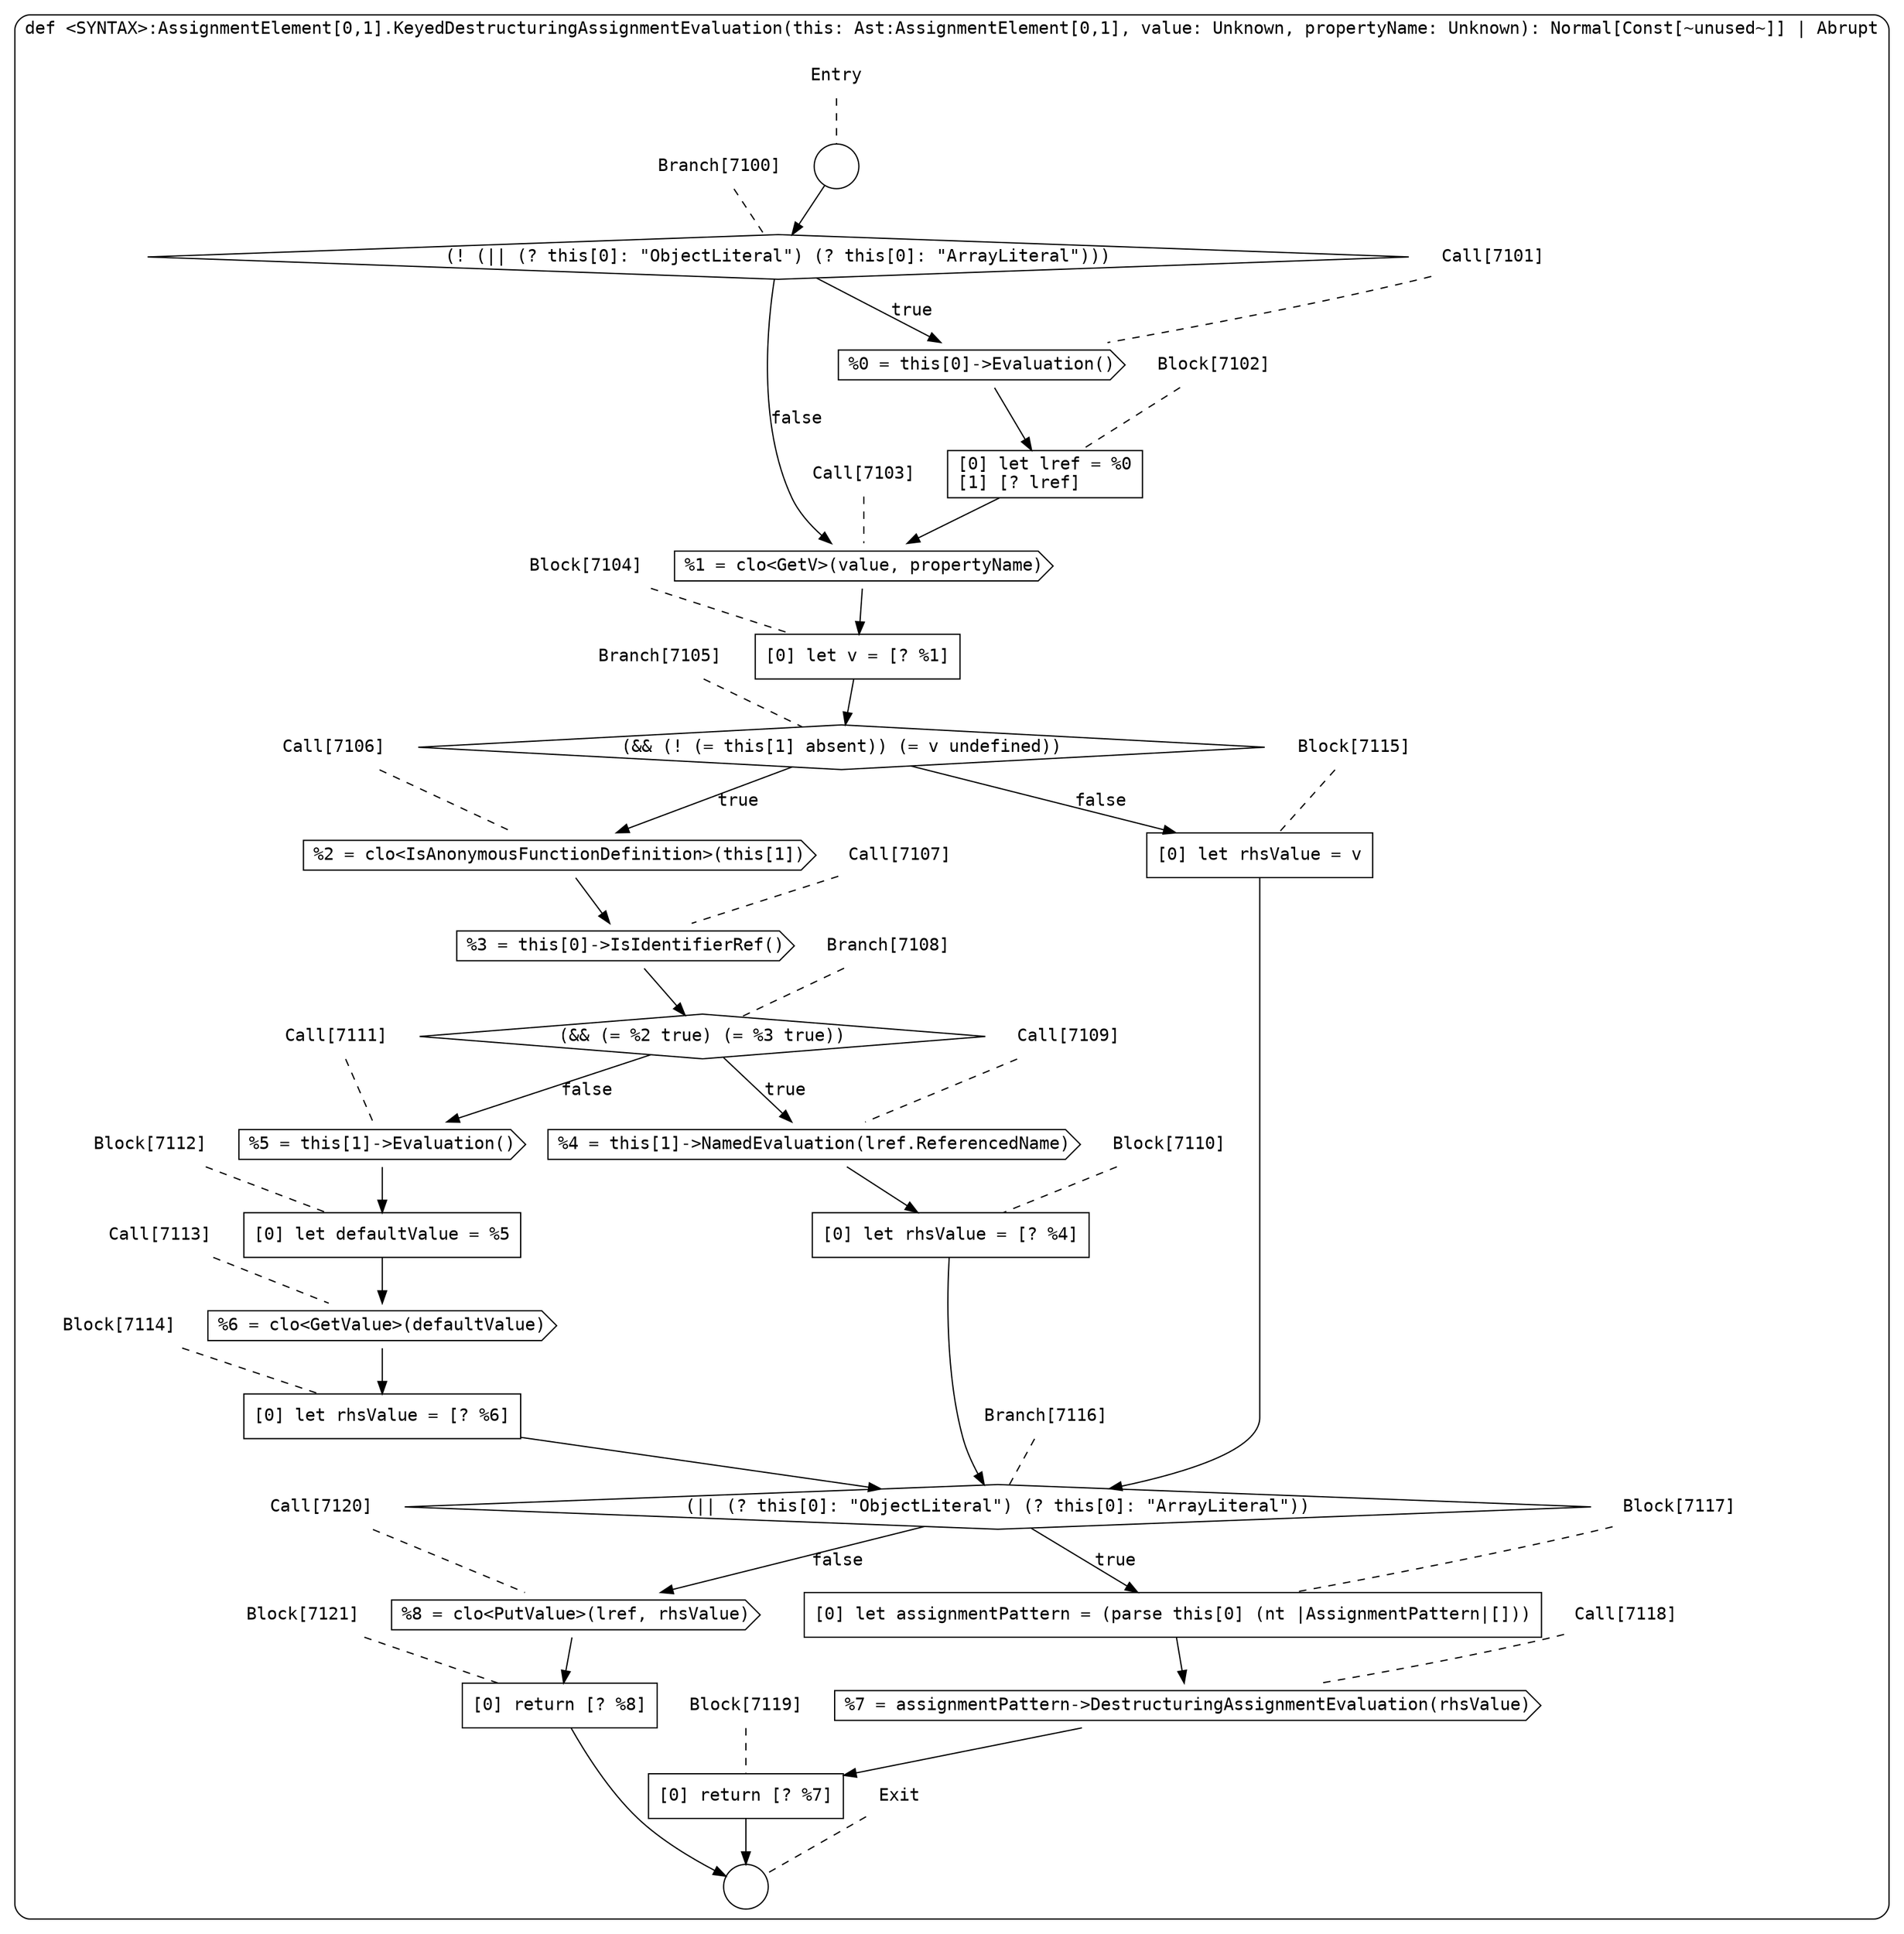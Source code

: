 digraph {
  graph [fontname = "Consolas"]
  node [fontname = "Consolas"]
  edge [fontname = "Consolas"]
  subgraph cluster1374 {
    label = "def <SYNTAX>:AssignmentElement[0,1].KeyedDestructuringAssignmentEvaluation(this: Ast:AssignmentElement[0,1], value: Unknown, propertyName: Unknown): Normal[Const[~unused~]] | Abrupt"
    style = rounded
    cluster1374_entry_name [shape=none, label=<<font color="black">Entry</font>>]
    cluster1374_entry_name -> cluster1374_entry [arrowhead=none, color="black", style=dashed]
    cluster1374_entry [shape=circle label=" " color="black" fillcolor="white" style=filled]
    cluster1374_entry -> node7100 [color="black"]
    cluster1374_exit_name [shape=none, label=<<font color="black">Exit</font>>]
    cluster1374_exit_name -> cluster1374_exit [arrowhead=none, color="black", style=dashed]
    cluster1374_exit [shape=circle label=" " color="black" fillcolor="white" style=filled]
    node7100_name [shape=none, label=<<font color="black">Branch[7100]</font>>]
    node7100_name -> node7100 [arrowhead=none, color="black", style=dashed]
    node7100 [shape=diamond, label=<<font color="black">(! (|| (? this[0]: &quot;ObjectLiteral&quot;) (? this[0]: &quot;ArrayLiteral&quot;)))</font>> color="black" fillcolor="white", style=filled]
    node7100 -> node7101 [label=<<font color="black">true</font>> color="black"]
    node7100 -> node7103 [label=<<font color="black">false</font>> color="black"]
    node7101_name [shape=none, label=<<font color="black">Call[7101]</font>>]
    node7101_name -> node7101 [arrowhead=none, color="black", style=dashed]
    node7101 [shape=cds, label=<<font color="black">%0 = this[0]-&gt;Evaluation()</font>> color="black" fillcolor="white", style=filled]
    node7101 -> node7102 [color="black"]
    node7103_name [shape=none, label=<<font color="black">Call[7103]</font>>]
    node7103_name -> node7103 [arrowhead=none, color="black", style=dashed]
    node7103 [shape=cds, label=<<font color="black">%1 = clo&lt;GetV&gt;(value, propertyName)</font>> color="black" fillcolor="white", style=filled]
    node7103 -> node7104 [color="black"]
    node7102_name [shape=none, label=<<font color="black">Block[7102]</font>>]
    node7102_name -> node7102 [arrowhead=none, color="black", style=dashed]
    node7102 [shape=box, label=<<font color="black">[0] let lref = %0<BR ALIGN="LEFT"/>[1] [? lref]<BR ALIGN="LEFT"/></font>> color="black" fillcolor="white", style=filled]
    node7102 -> node7103 [color="black"]
    node7104_name [shape=none, label=<<font color="black">Block[7104]</font>>]
    node7104_name -> node7104 [arrowhead=none, color="black", style=dashed]
    node7104 [shape=box, label=<<font color="black">[0] let v = [? %1]<BR ALIGN="LEFT"/></font>> color="black" fillcolor="white", style=filled]
    node7104 -> node7105 [color="black"]
    node7105_name [shape=none, label=<<font color="black">Branch[7105]</font>>]
    node7105_name -> node7105 [arrowhead=none, color="black", style=dashed]
    node7105 [shape=diamond, label=<<font color="black">(&amp;&amp; (! (= this[1] absent)) (= v undefined))</font>> color="black" fillcolor="white", style=filled]
    node7105 -> node7106 [label=<<font color="black">true</font>> color="black"]
    node7105 -> node7115 [label=<<font color="black">false</font>> color="black"]
    node7106_name [shape=none, label=<<font color="black">Call[7106]</font>>]
    node7106_name -> node7106 [arrowhead=none, color="black", style=dashed]
    node7106 [shape=cds, label=<<font color="black">%2 = clo&lt;IsAnonymousFunctionDefinition&gt;(this[1])</font>> color="black" fillcolor="white", style=filled]
    node7106 -> node7107 [color="black"]
    node7115_name [shape=none, label=<<font color="black">Block[7115]</font>>]
    node7115_name -> node7115 [arrowhead=none, color="black", style=dashed]
    node7115 [shape=box, label=<<font color="black">[0] let rhsValue = v<BR ALIGN="LEFT"/></font>> color="black" fillcolor="white", style=filled]
    node7115 -> node7116 [color="black"]
    node7107_name [shape=none, label=<<font color="black">Call[7107]</font>>]
    node7107_name -> node7107 [arrowhead=none, color="black", style=dashed]
    node7107 [shape=cds, label=<<font color="black">%3 = this[0]-&gt;IsIdentifierRef()</font>> color="black" fillcolor="white", style=filled]
    node7107 -> node7108 [color="black"]
    node7116_name [shape=none, label=<<font color="black">Branch[7116]</font>>]
    node7116_name -> node7116 [arrowhead=none, color="black", style=dashed]
    node7116 [shape=diamond, label=<<font color="black">(|| (? this[0]: &quot;ObjectLiteral&quot;) (? this[0]: &quot;ArrayLiteral&quot;))</font>> color="black" fillcolor="white", style=filled]
    node7116 -> node7117 [label=<<font color="black">true</font>> color="black"]
    node7116 -> node7120 [label=<<font color="black">false</font>> color="black"]
    node7108_name [shape=none, label=<<font color="black">Branch[7108]</font>>]
    node7108_name -> node7108 [arrowhead=none, color="black", style=dashed]
    node7108 [shape=diamond, label=<<font color="black">(&amp;&amp; (= %2 true) (= %3 true))</font>> color="black" fillcolor="white", style=filled]
    node7108 -> node7109 [label=<<font color="black">true</font>> color="black"]
    node7108 -> node7111 [label=<<font color="black">false</font>> color="black"]
    node7117_name [shape=none, label=<<font color="black">Block[7117]</font>>]
    node7117_name -> node7117 [arrowhead=none, color="black", style=dashed]
    node7117 [shape=box, label=<<font color="black">[0] let assignmentPattern = (parse this[0] (nt |AssignmentPattern|[]))<BR ALIGN="LEFT"/></font>> color="black" fillcolor="white", style=filled]
    node7117 -> node7118 [color="black"]
    node7120_name [shape=none, label=<<font color="black">Call[7120]</font>>]
    node7120_name -> node7120 [arrowhead=none, color="black", style=dashed]
    node7120 [shape=cds, label=<<font color="black">%8 = clo&lt;PutValue&gt;(lref, rhsValue)</font>> color="black" fillcolor="white", style=filled]
    node7120 -> node7121 [color="black"]
    node7109_name [shape=none, label=<<font color="black">Call[7109]</font>>]
    node7109_name -> node7109 [arrowhead=none, color="black", style=dashed]
    node7109 [shape=cds, label=<<font color="black">%4 = this[1]-&gt;NamedEvaluation(lref.ReferencedName)</font>> color="black" fillcolor="white", style=filled]
    node7109 -> node7110 [color="black"]
    node7111_name [shape=none, label=<<font color="black">Call[7111]</font>>]
    node7111_name -> node7111 [arrowhead=none, color="black", style=dashed]
    node7111 [shape=cds, label=<<font color="black">%5 = this[1]-&gt;Evaluation()</font>> color="black" fillcolor="white", style=filled]
    node7111 -> node7112 [color="black"]
    node7118_name [shape=none, label=<<font color="black">Call[7118]</font>>]
    node7118_name -> node7118 [arrowhead=none, color="black", style=dashed]
    node7118 [shape=cds, label=<<font color="black">%7 = assignmentPattern-&gt;DestructuringAssignmentEvaluation(rhsValue)</font>> color="black" fillcolor="white", style=filled]
    node7118 -> node7119 [color="black"]
    node7121_name [shape=none, label=<<font color="black">Block[7121]</font>>]
    node7121_name -> node7121 [arrowhead=none, color="black", style=dashed]
    node7121 [shape=box, label=<<font color="black">[0] return [? %8]<BR ALIGN="LEFT"/></font>> color="black" fillcolor="white", style=filled]
    node7121 -> cluster1374_exit [color="black"]
    node7110_name [shape=none, label=<<font color="black">Block[7110]</font>>]
    node7110_name -> node7110 [arrowhead=none, color="black", style=dashed]
    node7110 [shape=box, label=<<font color="black">[0] let rhsValue = [? %4]<BR ALIGN="LEFT"/></font>> color="black" fillcolor="white", style=filled]
    node7110 -> node7116 [color="black"]
    node7112_name [shape=none, label=<<font color="black">Block[7112]</font>>]
    node7112_name -> node7112 [arrowhead=none, color="black", style=dashed]
    node7112 [shape=box, label=<<font color="black">[0] let defaultValue = %5<BR ALIGN="LEFT"/></font>> color="black" fillcolor="white", style=filled]
    node7112 -> node7113 [color="black"]
    node7119_name [shape=none, label=<<font color="black">Block[7119]</font>>]
    node7119_name -> node7119 [arrowhead=none, color="black", style=dashed]
    node7119 [shape=box, label=<<font color="black">[0] return [? %7]<BR ALIGN="LEFT"/></font>> color="black" fillcolor="white", style=filled]
    node7119 -> cluster1374_exit [color="black"]
    node7113_name [shape=none, label=<<font color="black">Call[7113]</font>>]
    node7113_name -> node7113 [arrowhead=none, color="black", style=dashed]
    node7113 [shape=cds, label=<<font color="black">%6 = clo&lt;GetValue&gt;(defaultValue)</font>> color="black" fillcolor="white", style=filled]
    node7113 -> node7114 [color="black"]
    node7114_name [shape=none, label=<<font color="black">Block[7114]</font>>]
    node7114_name -> node7114 [arrowhead=none, color="black", style=dashed]
    node7114 [shape=box, label=<<font color="black">[0] let rhsValue = [? %6]<BR ALIGN="LEFT"/></font>> color="black" fillcolor="white", style=filled]
    node7114 -> node7116 [color="black"]
  }
}